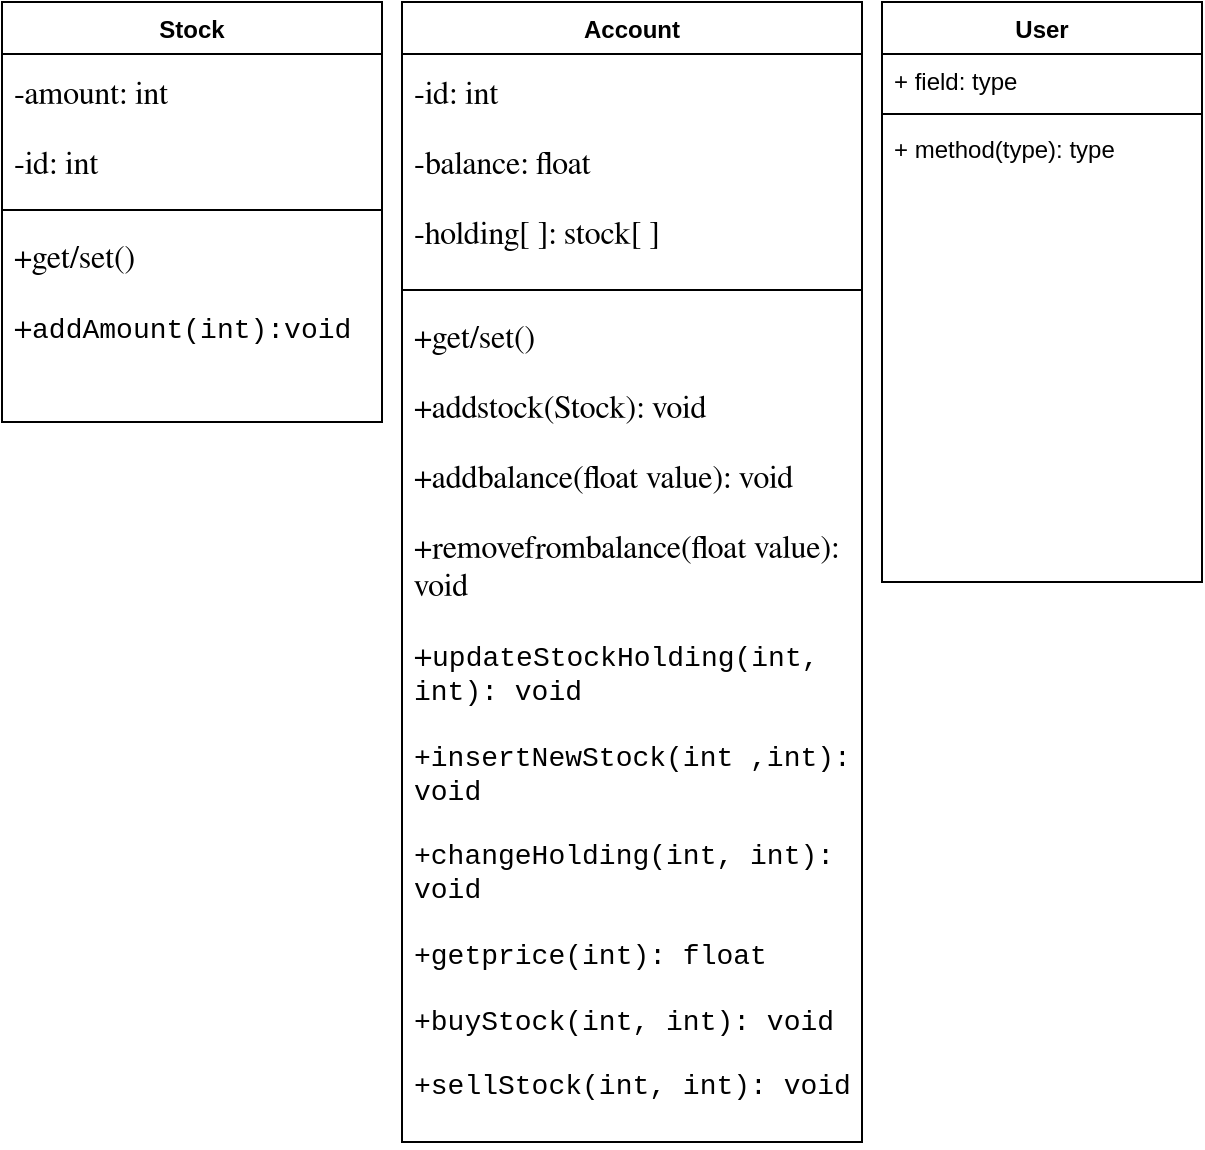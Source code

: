 <mxfile version="21.6.7" type="github">
  <diagram id="C5RBs43oDa-KdzZeNtuy" name="Page-1">
    <mxGraphModel dx="493" dy="795" grid="1" gridSize="10" guides="1" tooltips="1" connect="1" arrows="1" fold="1" page="1" pageScale="1" pageWidth="827" pageHeight="1169" math="0" shadow="0">
      <root>
        <mxCell id="WIyWlLk6GJQsqaUBKTNV-0" />
        <mxCell id="WIyWlLk6GJQsqaUBKTNV-1" parent="WIyWlLk6GJQsqaUBKTNV-0" />
        <mxCell id="USDanAkHQFgCQKbm2OGE-0" value="Stock" style="swimlane;fontStyle=1;align=center;verticalAlign=top;childLayout=stackLayout;horizontal=1;startSize=26;horizontalStack=0;resizeParent=1;resizeParentMax=0;resizeLast=0;collapsible=1;marginBottom=0;whiteSpace=wrap;html=1;" vertex="1" parent="WIyWlLk6GJQsqaUBKTNV-1">
          <mxGeometry x="10" y="40" width="190" height="210" as="geometry" />
        </mxCell>
        <mxCell id="USDanAkHQFgCQKbm2OGE-1" value="&lt;meta charset=&quot;utf-8&quot;&gt;&lt;p id=&quot;docs-internal-guid-cec5944d-7fff-b6c2-93db-d9ab82f65ef7&quot; style=&quot;line-height:1.2;margin-top:2.85pt;margin-bottom:11.9pt;&quot; dir=&quot;ltr&quot;&gt;&lt;span style=&quot;font-size: 12pt; font-family: FreeSerif; color: rgb(0, 0, 0); background-color: transparent; font-weight: 400; font-style: normal; font-variant: normal; text-decoration: none; vertical-align: baseline;&quot;&gt;-amount: int&amp;nbsp;&lt;/span&gt;&lt;/p&gt;&lt;p style=&quot;line-height:1.2;margin-top:2.85pt;margin-bottom:11.9pt;&quot; dir=&quot;ltr&quot;&gt;&lt;span style=&quot;font-size: 12pt; font-family: FreeSerif; color: rgb(0, 0, 0); background-color: transparent; font-weight: 400; font-style: normal; font-variant: normal; text-decoration: none; vertical-align: baseline;&quot;&gt;-id: int&lt;/span&gt;&lt;/p&gt;" style="text;strokeColor=none;fillColor=none;align=left;verticalAlign=top;spacingLeft=4;spacingRight=4;overflow=hidden;rotatable=0;points=[[0,0.5],[1,0.5]];portConstraint=eastwest;whiteSpace=wrap;html=1;" vertex="1" parent="USDanAkHQFgCQKbm2OGE-0">
          <mxGeometry y="26" width="190" height="74" as="geometry" />
        </mxCell>
        <mxCell id="USDanAkHQFgCQKbm2OGE-2" value="" style="line;strokeWidth=1;fillColor=none;align=left;verticalAlign=middle;spacingTop=-1;spacingLeft=3;spacingRight=3;rotatable=0;labelPosition=right;points=[];portConstraint=eastwest;strokeColor=inherit;" vertex="1" parent="USDanAkHQFgCQKbm2OGE-0">
          <mxGeometry y="100" width="190" height="8" as="geometry" />
        </mxCell>
        <mxCell id="USDanAkHQFgCQKbm2OGE-3" value="&lt;meta charset=&quot;utf-8&quot;&gt;&lt;p id=&quot;docs-internal-guid-5777485f-7fff-cf20-8ffb-2ee56ffb0585&quot; style=&quot;line-height:1.2;margin-top:2.85pt;margin-bottom:11.9pt;&quot; dir=&quot;ltr&quot;&gt;&lt;span style=&quot;font-size: 12pt; font-family: FreeSerif; color: rgb(0, 0, 0); background-color: transparent; font-weight: 400; font-style: normal; font-variant: normal; text-decoration: none; vertical-align: baseline;&quot;&gt;+get/set()&lt;/span&gt;&lt;/p&gt;&lt;span style=&quot;font-size: 12pt; font-family: FreeSerif; color: rgb(0, 0, 0); background-color: transparent; font-weight: 400; font-style: normal; font-variant: normal; text-decoration: none; vertical-align: baseline;&quot;&gt;+&lt;/span&gt;&lt;span style=&quot;font-size: 10.5pt; font-family: &amp;quot;Courier New&amp;quot;, monospace; color: rgb(0, 0, 0); background-color: transparent; font-weight: 400; font-style: normal; font-variant: normal; text-decoration: none; vertical-align: baseline;&quot;&gt;addAmount(int):void&lt;/span&gt;" style="text;strokeColor=none;fillColor=none;align=left;verticalAlign=top;spacingLeft=4;spacingRight=4;overflow=hidden;rotatable=0;points=[[0,0.5],[1,0.5]];portConstraint=eastwest;whiteSpace=wrap;html=1;" vertex="1" parent="USDanAkHQFgCQKbm2OGE-0">
          <mxGeometry y="108" width="190" height="102" as="geometry" />
        </mxCell>
        <mxCell id="USDanAkHQFgCQKbm2OGE-4" value="Account" style="swimlane;fontStyle=1;align=center;verticalAlign=top;childLayout=stackLayout;horizontal=1;startSize=26;horizontalStack=0;resizeParent=1;resizeParentMax=0;resizeLast=0;collapsible=1;marginBottom=0;whiteSpace=wrap;html=1;" vertex="1" parent="WIyWlLk6GJQsqaUBKTNV-1">
          <mxGeometry x="210" y="40" width="230" height="570" as="geometry" />
        </mxCell>
        <mxCell id="USDanAkHQFgCQKbm2OGE-5" value="&lt;meta charset=&quot;utf-8&quot;&gt;&lt;p id=&quot;docs-internal-guid-14b80490-7fff-1db8-07db-3caa1122524c&quot; style=&quot;line-height:1.2;margin-top:2.85pt;margin-bottom:11.9pt;&quot; dir=&quot;ltr&quot;&gt;&lt;span style=&quot;font-size: 12pt; font-family: FreeSerif; color: rgb(0, 0, 0); background-color: transparent; font-weight: 400; font-style: normal; font-variant: normal; text-decoration: none; vertical-align: baseline;&quot;&gt;-id: int&lt;/span&gt;&lt;/p&gt;&lt;p style=&quot;line-height:1.2;margin-top:2.85pt;margin-bottom:11.9pt;&quot; dir=&quot;ltr&quot;&gt;&lt;span style=&quot;font-size: 12pt; font-family: FreeSerif; color: rgb(0, 0, 0); background-color: transparent; font-weight: 400; font-style: normal; font-variant: normal; text-decoration: none; vertical-align: baseline;&quot;&gt;-balance: float&lt;/span&gt;&lt;/p&gt;&lt;p style=&quot;line-height:1.2;margin-top:2.85pt;margin-bottom:11.9pt;&quot; dir=&quot;ltr&quot;&gt;&lt;span style=&quot;font-size: 12pt; font-family: FreeSerif; color: rgb(0, 0, 0); background-color: transparent; font-weight: 400; font-style: normal; font-variant: normal; text-decoration: none; vertical-align: baseline;&quot;&gt;-holding[ ]: stock[ ]&lt;/span&gt;&lt;/p&gt;" style="text;strokeColor=none;fillColor=none;align=left;verticalAlign=top;spacingLeft=4;spacingRight=4;overflow=hidden;rotatable=0;points=[[0,0.5],[1,0.5]];portConstraint=eastwest;whiteSpace=wrap;html=1;" vertex="1" parent="USDanAkHQFgCQKbm2OGE-4">
          <mxGeometry y="26" width="230" height="114" as="geometry" />
        </mxCell>
        <mxCell id="USDanAkHQFgCQKbm2OGE-6" value="" style="line;strokeWidth=1;fillColor=none;align=left;verticalAlign=middle;spacingTop=-1;spacingLeft=3;spacingRight=3;rotatable=0;labelPosition=right;points=[];portConstraint=eastwest;strokeColor=inherit;" vertex="1" parent="USDanAkHQFgCQKbm2OGE-4">
          <mxGeometry y="140" width="230" height="8" as="geometry" />
        </mxCell>
        <mxCell id="USDanAkHQFgCQKbm2OGE-7" value="&lt;meta charset=&quot;utf-8&quot;&gt;&lt;p id=&quot;docs-internal-guid-605969ac-7fff-cc0c-02e1-c7e7b87c2a62&quot; style=&quot;line-height:1.2;margin-top:2.85pt;margin-bottom:11.9pt;&quot; dir=&quot;ltr&quot;&gt;&lt;span style=&quot;font-size: 12pt; font-family: FreeSerif; color: rgb(0, 0, 0); background-color: transparent; font-weight: 400; font-style: normal; font-variant: normal; text-decoration: none; vertical-align: baseline;&quot;&gt;+get/set()&lt;/span&gt;&lt;/p&gt;&lt;p style=&quot;line-height:1.2;margin-top:2.85pt;margin-bottom:11.9pt;&quot; dir=&quot;ltr&quot;&gt;&lt;span style=&quot;font-size: 12pt; font-family: FreeSerif; color: rgb(0, 0, 0); background-color: transparent; font-weight: 400; font-style: normal; font-variant: normal; text-decoration: none; vertical-align: baseline;&quot;&gt;+addstock(Stock): void&lt;/span&gt;&lt;/p&gt;&lt;p style=&quot;line-height:1.2;margin-top:2.85pt;margin-bottom:11.9pt;&quot; dir=&quot;ltr&quot;&gt;&lt;span style=&quot;font-size: 12pt; font-family: FreeSerif; color: rgb(0, 0, 0); background-color: transparent; font-weight: 400; font-style: normal; font-variant: normal; text-decoration: none; vertical-align: baseline;&quot;&gt;+addbalance(float value): void&lt;/span&gt;&lt;/p&gt;&lt;p style=&quot;line-height:1.2;margin-top:2.85pt;margin-bottom:11.9pt;&quot; dir=&quot;ltr&quot;&gt;&lt;span style=&quot;font-size: 12pt; font-family: FreeSerif; color: rgb(0, 0, 0); background-color: transparent; font-weight: 400; font-style: normal; font-variant: normal; text-decoration: none; vertical-align: baseline;&quot;&gt;+removefrombalance(float value): void&lt;/span&gt;&lt;/p&gt;&lt;p style=&quot;line-height:1.2;margin-top:2.85pt;margin-bottom:11.9pt;&quot; dir=&quot;ltr&quot;&gt;&lt;span style=&quot;font-size: 12pt; font-family: FreeSerif; color: rgb(0, 0, 0); background-color: transparent; font-weight: 400; font-style: normal; font-variant: normal; text-decoration: none; vertical-align: baseline;&quot;&gt;+&lt;/span&gt;&lt;span style=&quot;font-size: 10.5pt; font-family: &amp;quot;Courier New&amp;quot;, monospace; color: rgb(0, 0, 0); background-color: transparent; font-weight: 400; font-style: normal; font-variant: normal; text-decoration: none; vertical-align: baseline;&quot;&gt;updateStockHolding(int, int): void&lt;/span&gt;&lt;/p&gt;&lt;p style=&quot;line-height:1.2;margin-top:2.85pt;margin-bottom:11.9pt;&quot; dir=&quot;ltr&quot;&gt;&lt;span style=&quot;font-size: 10.5pt; font-family: &amp;quot;Courier New&amp;quot;, monospace; color: rgb(0, 0, 0); background-color: transparent; font-weight: 400; font-style: normal; font-variant: normal; text-decoration: none; vertical-align: baseline;&quot;&gt;+insertNewStock(int ,int): void&lt;/span&gt;&lt;/p&gt;&lt;p style=&quot;line-height:1.2;margin-top:2.85pt;margin-bottom:11.9pt;&quot; dir=&quot;ltr&quot;&gt;&lt;span style=&quot;font-size: 10.5pt; font-family: &amp;quot;Courier New&amp;quot;, monospace; color: rgb(0, 0, 0); background-color: transparent; font-weight: 400; font-style: normal; font-variant: normal; text-decoration: none; vertical-align: baseline;&quot;&gt;+changeHolding(int, int): void&lt;/span&gt;&lt;/p&gt;&lt;p style=&quot;line-height:1.2;margin-top:2.85pt;margin-bottom:11.9pt;&quot; dir=&quot;ltr&quot;&gt;&lt;span style=&quot;font-size: 10.5pt; font-family: &amp;quot;Courier New&amp;quot;, monospace; color: rgb(0, 0, 0); background-color: transparent; font-weight: 400; font-style: normal; font-variant: normal; text-decoration: none; vertical-align: baseline;&quot;&gt;+getprice(int): float&lt;/span&gt;&lt;/p&gt;&lt;p style=&quot;line-height:1.2;margin-top:2.85pt;margin-bottom:11.9pt;&quot; dir=&quot;ltr&quot;&gt;&lt;span style=&quot;font-size: 10.5pt; font-family: &amp;quot;Courier New&amp;quot;, monospace; color: rgb(0, 0, 0); background-color: transparent; font-weight: 400; font-style: normal; font-variant: normal; text-decoration: none; vertical-align: baseline;&quot;&gt;+buyStock(int, int): void&lt;/span&gt;&lt;/p&gt;&lt;p style=&quot;line-height:1.2;margin-top:2.85pt;margin-bottom:11.9pt;&quot; dir=&quot;ltr&quot;&gt;&lt;span style=&quot;font-size: 10.5pt; font-family: &amp;quot;Courier New&amp;quot;, monospace; color: rgb(0, 0, 0); background-color: transparent; font-weight: 400; font-style: normal; font-variant: normal; text-decoration: none; vertical-align: baseline;&quot;&gt;+sellStock(int, int): void&lt;/span&gt;&lt;/p&gt;" style="text;strokeColor=none;fillColor=none;align=left;verticalAlign=top;spacingLeft=4;spacingRight=4;overflow=hidden;rotatable=0;points=[[0,0.5],[1,0.5]];portConstraint=eastwest;whiteSpace=wrap;html=1;" vertex="1" parent="USDanAkHQFgCQKbm2OGE-4">
          <mxGeometry y="148" width="230" height="422" as="geometry" />
        </mxCell>
        <mxCell id="USDanAkHQFgCQKbm2OGE-8" value="User" style="swimlane;fontStyle=1;align=center;verticalAlign=top;childLayout=stackLayout;horizontal=1;startSize=26;horizontalStack=0;resizeParent=1;resizeParentMax=0;resizeLast=0;collapsible=1;marginBottom=0;whiteSpace=wrap;html=1;" vertex="1" parent="WIyWlLk6GJQsqaUBKTNV-1">
          <mxGeometry x="450" y="40" width="160" height="290" as="geometry" />
        </mxCell>
        <mxCell id="USDanAkHQFgCQKbm2OGE-9" value="+ field: type" style="text;strokeColor=none;fillColor=none;align=left;verticalAlign=top;spacingLeft=4;spacingRight=4;overflow=hidden;rotatable=0;points=[[0,0.5],[1,0.5]];portConstraint=eastwest;whiteSpace=wrap;html=1;" vertex="1" parent="USDanAkHQFgCQKbm2OGE-8">
          <mxGeometry y="26" width="160" height="26" as="geometry" />
        </mxCell>
        <mxCell id="USDanAkHQFgCQKbm2OGE-10" value="" style="line;strokeWidth=1;fillColor=none;align=left;verticalAlign=middle;spacingTop=-1;spacingLeft=3;spacingRight=3;rotatable=0;labelPosition=right;points=[];portConstraint=eastwest;strokeColor=inherit;" vertex="1" parent="USDanAkHQFgCQKbm2OGE-8">
          <mxGeometry y="52" width="160" height="8" as="geometry" />
        </mxCell>
        <mxCell id="USDanAkHQFgCQKbm2OGE-11" value="+ method(type): type" style="text;strokeColor=none;fillColor=none;align=left;verticalAlign=top;spacingLeft=4;spacingRight=4;overflow=hidden;rotatable=0;points=[[0,0.5],[1,0.5]];portConstraint=eastwest;whiteSpace=wrap;html=1;" vertex="1" parent="USDanAkHQFgCQKbm2OGE-8">
          <mxGeometry y="60" width="160" height="230" as="geometry" />
        </mxCell>
      </root>
    </mxGraphModel>
  </diagram>
</mxfile>

